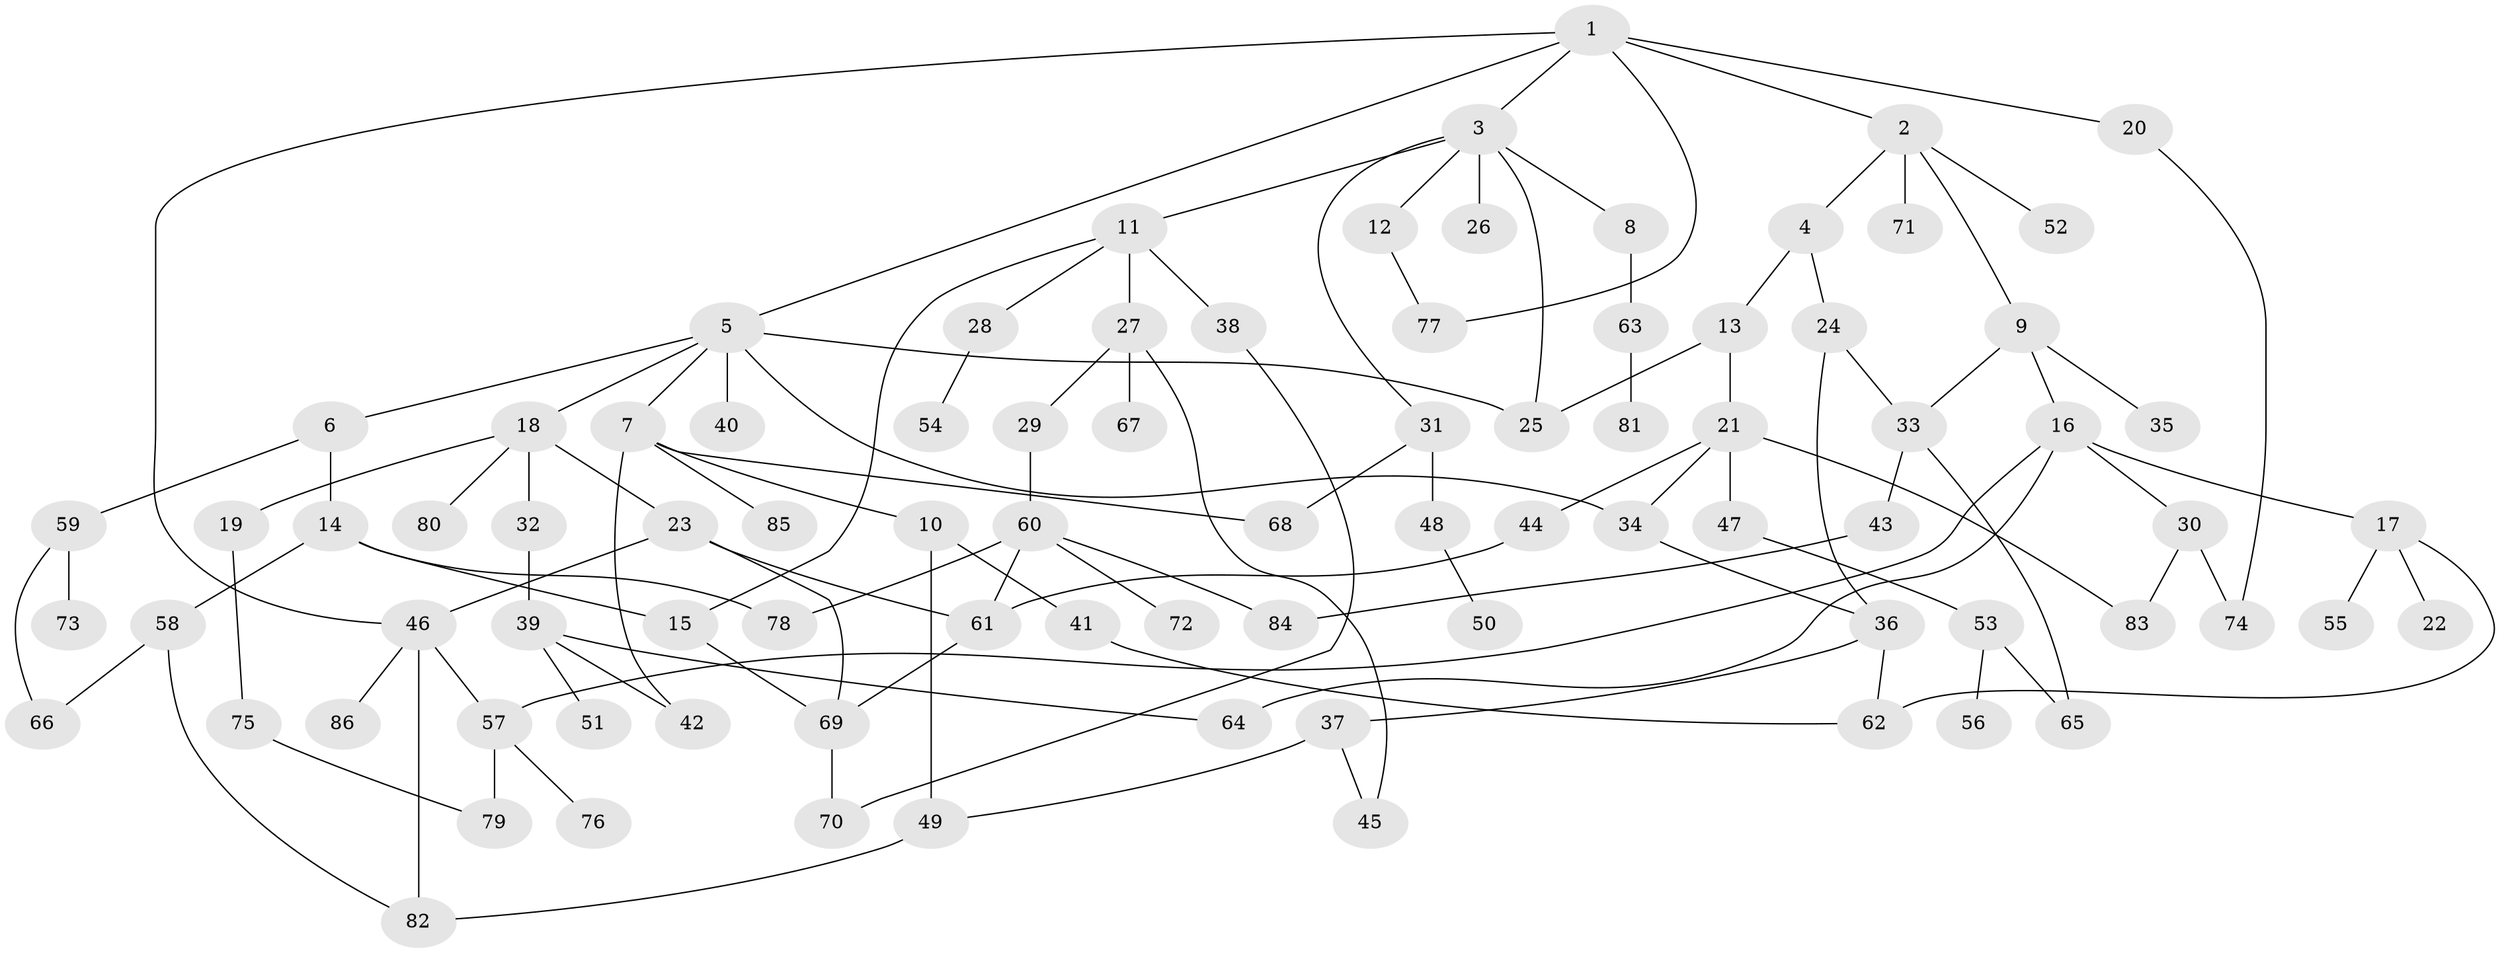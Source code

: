 // coarse degree distribution, {11: 0.017241379310344827, 4: 0.13793103448275862, 6: 0.034482758620689655, 5: 0.10344827586206896, 2: 0.3103448275862069, 3: 0.10344827586206896, 7: 0.05172413793103448, 1: 0.2413793103448276}
// Generated by graph-tools (version 1.1) at 2025/41/03/06/25 10:41:30]
// undirected, 86 vertices, 115 edges
graph export_dot {
graph [start="1"]
  node [color=gray90,style=filled];
  1;
  2;
  3;
  4;
  5;
  6;
  7;
  8;
  9;
  10;
  11;
  12;
  13;
  14;
  15;
  16;
  17;
  18;
  19;
  20;
  21;
  22;
  23;
  24;
  25;
  26;
  27;
  28;
  29;
  30;
  31;
  32;
  33;
  34;
  35;
  36;
  37;
  38;
  39;
  40;
  41;
  42;
  43;
  44;
  45;
  46;
  47;
  48;
  49;
  50;
  51;
  52;
  53;
  54;
  55;
  56;
  57;
  58;
  59;
  60;
  61;
  62;
  63;
  64;
  65;
  66;
  67;
  68;
  69;
  70;
  71;
  72;
  73;
  74;
  75;
  76;
  77;
  78;
  79;
  80;
  81;
  82;
  83;
  84;
  85;
  86;
  1 -- 2;
  1 -- 3;
  1 -- 5;
  1 -- 20;
  1 -- 77;
  1 -- 46;
  2 -- 4;
  2 -- 9;
  2 -- 52;
  2 -- 71;
  3 -- 8;
  3 -- 11;
  3 -- 12;
  3 -- 26;
  3 -- 31;
  3 -- 25;
  4 -- 13;
  4 -- 24;
  5 -- 6;
  5 -- 7;
  5 -- 18;
  5 -- 25;
  5 -- 40;
  5 -- 34;
  6 -- 14;
  6 -- 59;
  7 -- 10;
  7 -- 42;
  7 -- 85;
  7 -- 68;
  8 -- 63;
  9 -- 16;
  9 -- 33;
  9 -- 35;
  10 -- 41;
  10 -- 49;
  11 -- 15;
  11 -- 27;
  11 -- 28;
  11 -- 38;
  12 -- 77;
  13 -- 21;
  13 -- 25;
  14 -- 58;
  14 -- 78;
  14 -- 15;
  15 -- 69;
  16 -- 17;
  16 -- 30;
  16 -- 57;
  16 -- 64;
  17 -- 22;
  17 -- 55;
  17 -- 62;
  18 -- 19;
  18 -- 23;
  18 -- 32;
  18 -- 80;
  19 -- 75;
  20 -- 74;
  21 -- 34;
  21 -- 44;
  21 -- 47;
  21 -- 83;
  23 -- 46;
  23 -- 69;
  23 -- 61;
  24 -- 33;
  24 -- 36;
  27 -- 29;
  27 -- 67;
  27 -- 45;
  28 -- 54;
  29 -- 60;
  30 -- 83;
  30 -- 74;
  31 -- 48;
  31 -- 68;
  32 -- 39;
  33 -- 43;
  33 -- 65;
  34 -- 36;
  36 -- 37;
  36 -- 62;
  37 -- 45;
  37 -- 49;
  38 -- 70;
  39 -- 51;
  39 -- 64;
  39 -- 42;
  41 -- 62;
  43 -- 84;
  44 -- 61;
  46 -- 86;
  46 -- 82;
  46 -- 57;
  47 -- 53;
  48 -- 50;
  49 -- 82;
  53 -- 56;
  53 -- 65;
  57 -- 76;
  57 -- 79;
  58 -- 66;
  58 -- 82;
  59 -- 73;
  59 -- 66;
  60 -- 61;
  60 -- 72;
  60 -- 84;
  60 -- 78;
  61 -- 69;
  63 -- 81;
  69 -- 70;
  75 -- 79;
}
